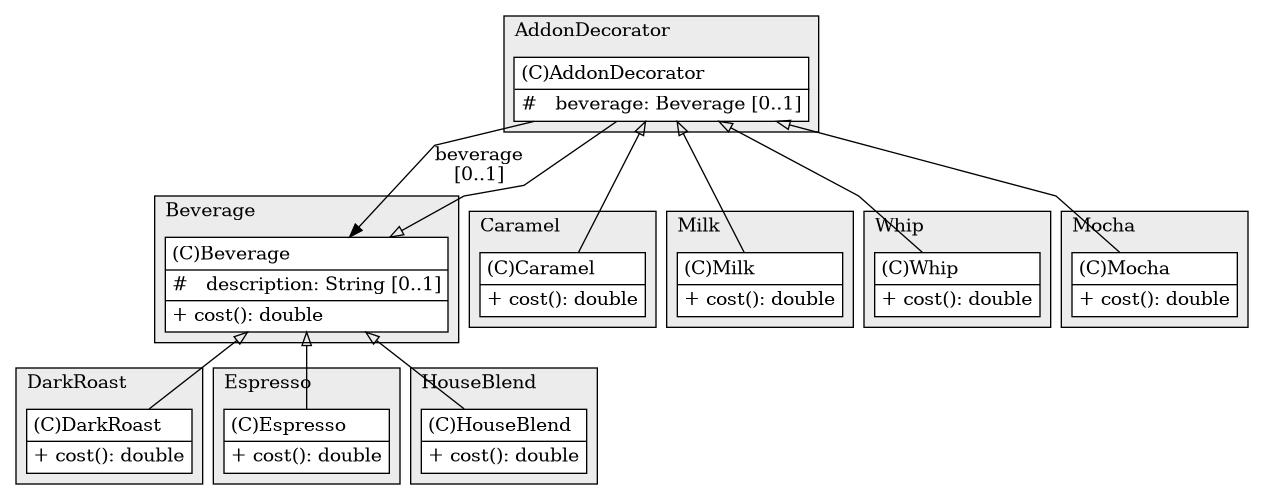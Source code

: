 @startuml

/' diagram meta data start
config=StructureConfiguration;
{
  "projectClassification": {
    "searchMode": "OpenProject", // OpenProject, AllProjects
    "includedProjects": "",
    "pathEndKeywords": "*.impl",
    "isClientPath": "",
    "isClientName": "",
    "isTestPath": "",
    "isTestName": "",
    "isMappingPath": "",
    "isMappingName": "",
    "isDataAccessPath": "",
    "isDataAccessName": "",
    "isDataStructurePath": "",
    "isDataStructureName": "",
    "isInterfaceStructuresPath": "",
    "isInterfaceStructuresName": "",
    "isEntryPointPath": "",
    "isEntryPointName": ""
  },
  "graphRestriction": {
    "classPackageExcludeFilter": "",
    "classPackageIncludeFilter": "",
    "classNameExcludeFilter": "",
    "classNameIncludeFilter": "",
    "methodNameExcludeFilter": "",
    "methodNameIncludeFilter": "",
    "removeByInheritance": "", // inheritance/annotation based filtering is done in a second step
    "removeByAnnotation": "",
    "removeByClassPackage": "", // cleanup the graph after inheritance/annotation based filtering is done
    "removeByClassName": "",
    "cutMappings": false,
    "cutEnum": true,
    "cutTests": true,
    "cutClient": true,
    "cutDataAccess": false,
    "cutInterfaceStructures": false,
    "cutDataStructures": false,
    "cutGetterAndSetter": true,
    "cutConstructors": true
  },
  "graphTraversal": {
    "forwardDepth": 6,
    "backwardDepth": 6,
    "classPackageExcludeFilter": "",
    "classPackageIncludeFilter": "",
    "classNameExcludeFilter": "",
    "classNameIncludeFilter": "",
    "methodNameExcludeFilter": "",
    "methodNameIncludeFilter": "",
    "hideMappings": false,
    "hideDataStructures": false,
    "hidePrivateMethods": true,
    "hideInterfaceCalls": true, // indirection: implementation -> interface (is hidden) -> implementation
    "onlyShowApplicationEntryPoints": false // root node is included
  },
  "details": {
    "aggregation": "GroupByClass", // ByClass, GroupByClass, None
    "showClassGenericTypes": true,
    "showMethods": true,
    "showMethodParameterNames": true,
    "showMethodParameterTypes": true,
    "showMethodReturnType": true,
    "showPackageLevels": 2,
    "showDetailedClassStructure": true
  },
  "rootClass": "AddonDecorator"
}
diagram meta data end '/



digraph g {
    rankdir="TB"
    splines=polyline
    

'nodes 
subgraph cluster_139714863 { 
   	label=DarkRoast
	labeljust=l
	fillcolor="#ececec"
	style=filled
   
   DarkRoast139714863[
	label=<<TABLE BORDER="1" CELLBORDER="0" CELLPADDING="4" CELLSPACING="0">
<TR><TD ALIGN="LEFT" >(C)DarkRoast</TD></TR>
<HR/>
<TR><TD ALIGN="LEFT" >+ cost(): double</TD></TR>
</TABLE>>
	style=filled
	margin=0
	shape=plaintext
	fillcolor="#FFFFFF"
];
} 

subgraph cluster_1551447557 { 
   	label=AddonDecorator
	labeljust=l
	fillcolor="#ececec"
	style=filled
   
   AddonDecorator1551447557[
	label=<<TABLE BORDER="1" CELLBORDER="0" CELLPADDING="4" CELLSPACING="0">
<TR><TD ALIGN="LEFT" >(C)AddonDecorator</TD></TR>
<HR/>
<TR><TD ALIGN="LEFT" >#   beverage: Beverage [0..1]</TD></TR>
</TABLE>>
	style=filled
	margin=0
	shape=plaintext
	fillcolor="#FFFFFF"
];
} 

subgraph cluster_1979931807 { 
   	label=Beverage
	labeljust=l
	fillcolor="#ececec"
	style=filled
   
   Beverage1979931807[
	label=<<TABLE BORDER="1" CELLBORDER="0" CELLPADDING="4" CELLSPACING="0">
<TR><TD ALIGN="LEFT" >(C)Beverage</TD></TR>
<HR/>
<TR><TD ALIGN="LEFT" >#   description: String [0..1]</TD></TR>
<HR/>
<TR><TD ALIGN="LEFT" >+ cost(): double</TD></TR>
</TABLE>>
	style=filled
	margin=0
	shape=plaintext
	fillcolor="#FFFFFF"
];
} 

subgraph cluster_2001560870 { 
   	label=Espresso
	labeljust=l
	fillcolor="#ececec"
	style=filled
   
   Espresso2001560870[
	label=<<TABLE BORDER="1" CELLBORDER="0" CELLPADDING="4" CELLSPACING="0">
<TR><TD ALIGN="LEFT" >(C)Espresso</TD></TR>
<HR/>
<TR><TD ALIGN="LEFT" >+ cost(): double</TD></TR>
</TABLE>>
	style=filled
	margin=0
	shape=plaintext
	fillcolor="#FFFFFF"
];
} 

subgraph cluster_2076456057 { 
   	label=Caramel
	labeljust=l
	fillcolor="#ececec"
	style=filled
   
   Caramel2076456057[
	label=<<TABLE BORDER="1" CELLBORDER="0" CELLPADDING="4" CELLSPACING="0">
<TR><TD ALIGN="LEFT" >(C)Caramel</TD></TR>
<HR/>
<TR><TD ALIGN="LEFT" >+ cost(): double</TD></TR>
</TABLE>>
	style=filled
	margin=0
	shape=plaintext
	fillcolor="#FFFFFF"
];
} 

subgraph cluster_2398267 { 
   	label=Milk
	labeljust=l
	fillcolor="#ececec"
	style=filled
   
   Milk2398267[
	label=<<TABLE BORDER="1" CELLBORDER="0" CELLPADDING="4" CELLSPACING="0">
<TR><TD ALIGN="LEFT" >(C)Milk</TD></TR>
<HR/>
<TR><TD ALIGN="LEFT" >+ cost(): double</TD></TR>
</TABLE>>
	style=filled
	margin=0
	shape=plaintext
	fillcolor="#FFFFFF"
];
} 

subgraph cluster_2695128 { 
   	label=Whip
	labeljust=l
	fillcolor="#ececec"
	style=filled
   
   Whip2695128[
	label=<<TABLE BORDER="1" CELLBORDER="0" CELLPADDING="4" CELLSPACING="0">
<TR><TD ALIGN="LEFT" >(C)Whip</TD></TR>
<HR/>
<TR><TD ALIGN="LEFT" >+ cost(): double</TD></TR>
</TABLE>>
	style=filled
	margin=0
	shape=plaintext
	fillcolor="#FFFFFF"
];
} 

subgraph cluster_338151119 { 
   	label=HouseBlend
	labeljust=l
	fillcolor="#ececec"
	style=filled
   
   HouseBlend338151119[
	label=<<TABLE BORDER="1" CELLBORDER="0" CELLPADDING="4" CELLSPACING="0">
<TR><TD ALIGN="LEFT" >(C)HouseBlend</TD></TR>
<HR/>
<TR><TD ALIGN="LEFT" >+ cost(): double</TD></TR>
</TABLE>>
	style=filled
	margin=0
	shape=plaintext
	fillcolor="#FFFFFF"
];
} 

subgraph cluster_74516378 { 
   	label=Mocha
	labeljust=l
	fillcolor="#ececec"
	style=filled
   
   Mocha74516378[
	label=<<TABLE BORDER="1" CELLBORDER="0" CELLPADDING="4" CELLSPACING="0">
<TR><TD ALIGN="LEFT" >(C)Mocha</TD></TR>
<HR/>
<TR><TD ALIGN="LEFT" >+ cost(): double</TD></TR>
</TABLE>>
	style=filled
	margin=0
	shape=plaintext
	fillcolor="#FFFFFF"
];
} 

'edges    
AddonDecorator1551447557 -> Beverage1979931807[label="beverage
[0..1]"];
AddonDecorator1551447557 -> Caramel2076456057[arrowhead=none, arrowtail=empty, dir=both];
AddonDecorator1551447557 -> Milk2398267[arrowhead=none, arrowtail=empty, dir=both];
AddonDecorator1551447557 -> Mocha74516378[arrowhead=none, arrowtail=empty, dir=both];
AddonDecorator1551447557 -> Whip2695128[arrowhead=none, arrowtail=empty, dir=both];
Beverage1979931807 -> AddonDecorator1551447557[arrowhead=none, arrowtail=empty, dir=both];
Beverage1979931807 -> DarkRoast139714863[arrowhead=none, arrowtail=empty, dir=both];
Beverage1979931807 -> Espresso2001560870[arrowhead=none, arrowtail=empty, dir=both];
Beverage1979931807 -> HouseBlend338151119[arrowhead=none, arrowtail=empty, dir=both];
    
}
@enduml